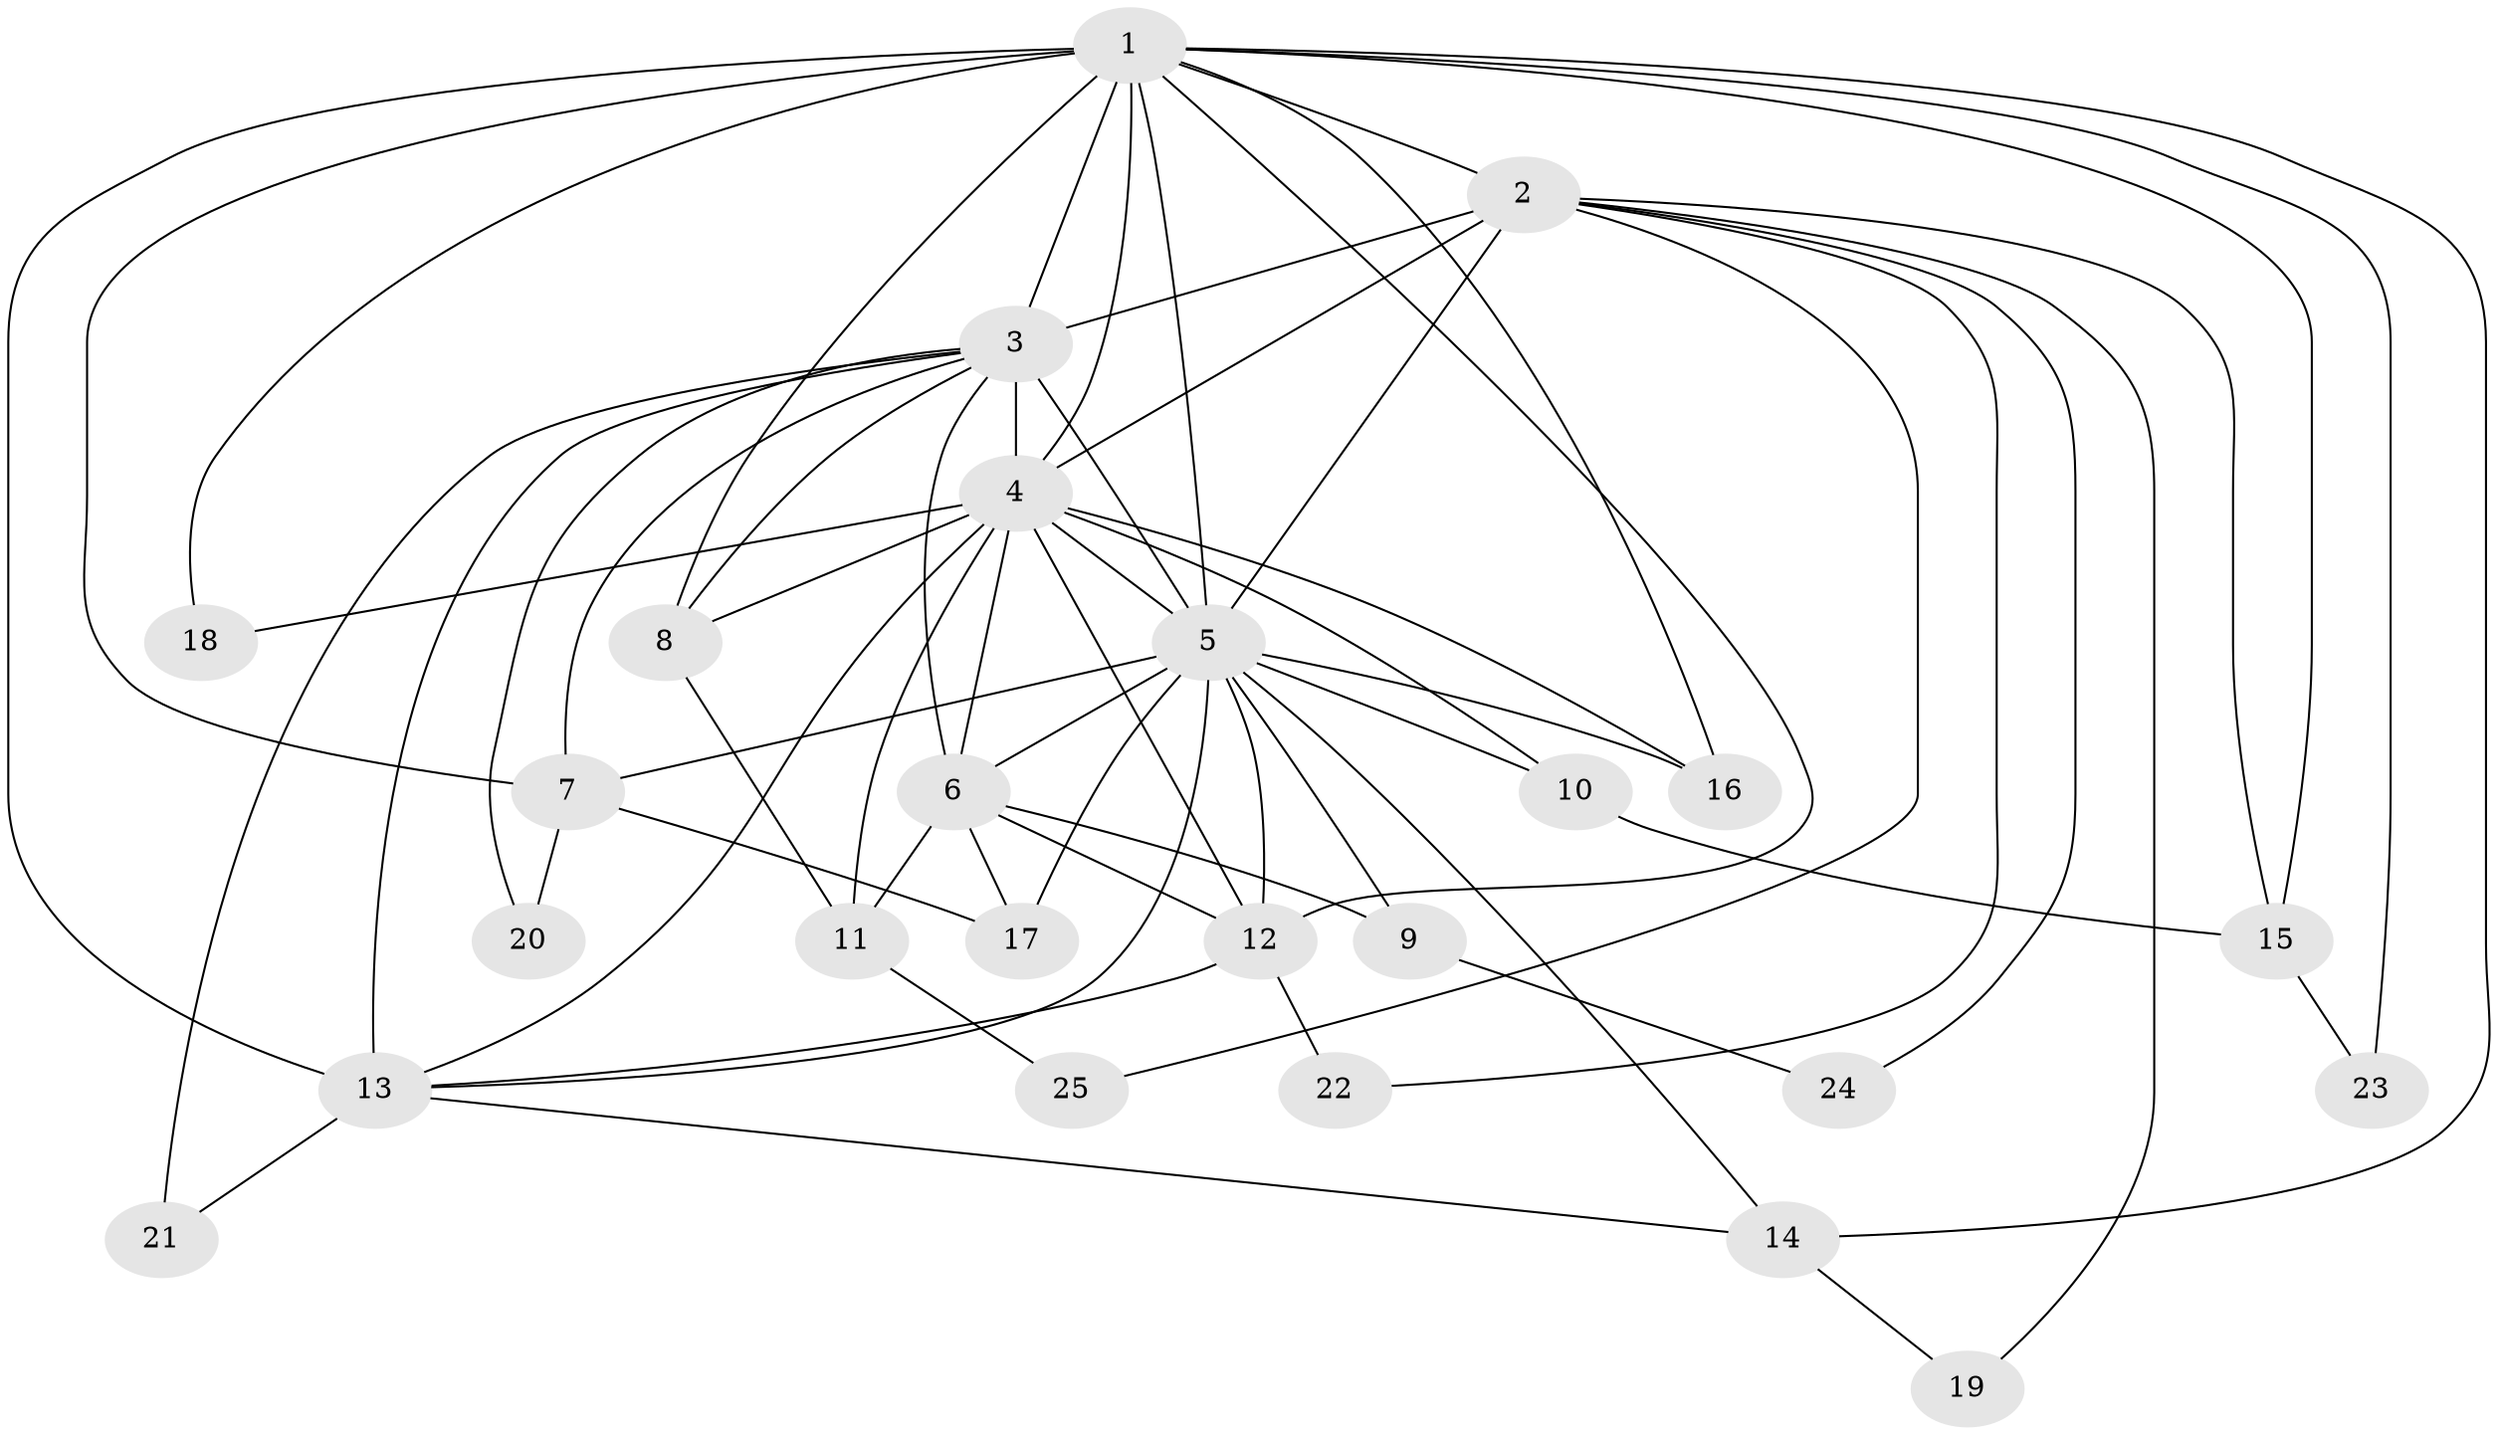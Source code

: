 // original degree distribution, {16: 0.03225806451612903, 12: 0.03225806451612903, 15: 0.03225806451612903, 25: 0.016129032258064516, 14: 0.016129032258064516, 18: 0.016129032258064516, 17: 0.016129032258064516, 5: 0.04838709677419355, 4: 0.0967741935483871, 2: 0.4838709677419355, 3: 0.20967741935483872}
// Generated by graph-tools (version 1.1) at 2025/49/03/04/25 22:49:19]
// undirected, 25 vertices, 63 edges
graph export_dot {
  node [color=gray90,style=filled];
  1;
  2;
  3;
  4;
  5;
  6;
  7;
  8;
  9;
  10;
  11;
  12;
  13;
  14;
  15;
  16;
  17;
  18;
  19;
  20;
  21;
  22;
  23;
  24;
  25;
  1 -- 2 [weight=4.0];
  1 -- 3 [weight=4.0];
  1 -- 4 [weight=4.0];
  1 -- 5 [weight=5.0];
  1 -- 7 [weight=2.0];
  1 -- 8 [weight=5.0];
  1 -- 12 [weight=1.0];
  1 -- 13 [weight=2.0];
  1 -- 14 [weight=1.0];
  1 -- 15 [weight=2.0];
  1 -- 16 [weight=1.0];
  1 -- 18 [weight=2.0];
  1 -- 23 [weight=3.0];
  2 -- 3 [weight=4.0];
  2 -- 4 [weight=4.0];
  2 -- 5 [weight=6.0];
  2 -- 15 [weight=1.0];
  2 -- 19 [weight=1.0];
  2 -- 22 [weight=1.0];
  2 -- 24 [weight=1.0];
  2 -- 25 [weight=1.0];
  3 -- 4 [weight=4.0];
  3 -- 5 [weight=4.0];
  3 -- 6 [weight=1.0];
  3 -- 7 [weight=1.0];
  3 -- 8 [weight=1.0];
  3 -- 13 [weight=5.0];
  3 -- 20 [weight=1.0];
  3 -- 21 [weight=1.0];
  4 -- 5 [weight=4.0];
  4 -- 6 [weight=1.0];
  4 -- 8 [weight=1.0];
  4 -- 10 [weight=2.0];
  4 -- 11 [weight=1.0];
  4 -- 12 [weight=1.0];
  4 -- 13 [weight=1.0];
  4 -- 16 [weight=1.0];
  4 -- 18 [weight=1.0];
  5 -- 6 [weight=1.0];
  5 -- 7 [weight=2.0];
  5 -- 9 [weight=1.0];
  5 -- 10 [weight=2.0];
  5 -- 12 [weight=3.0];
  5 -- 13 [weight=1.0];
  5 -- 14 [weight=1.0];
  5 -- 16 [weight=1.0];
  5 -- 17 [weight=2.0];
  6 -- 9 [weight=1.0];
  6 -- 11 [weight=1.0];
  6 -- 12 [weight=1.0];
  6 -- 17 [weight=1.0];
  7 -- 17 [weight=1.0];
  7 -- 20 [weight=1.0];
  8 -- 11 [weight=1.0];
  9 -- 24 [weight=1.0];
  10 -- 15 [weight=1.0];
  11 -- 25 [weight=1.0];
  12 -- 13 [weight=1.0];
  12 -- 22 [weight=1.0];
  13 -- 14 [weight=1.0];
  13 -- 21 [weight=1.0];
  14 -- 19 [weight=1.0];
  15 -- 23 [weight=1.0];
}

